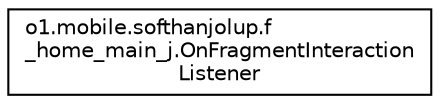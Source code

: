 digraph "Graphical Class Hierarchy"
{
 // LATEX_PDF_SIZE
  edge [fontname="Helvetica",fontsize="10",labelfontname="Helvetica",labelfontsize="10"];
  node [fontname="Helvetica",fontsize="10",shape=record];
  rankdir="LR";
  Node0 [label="o1.mobile.softhanjolup.f\l_home_main_j.OnFragmentInteraction\lListener",height=0.2,width=0.4,color="black", fillcolor="white", style="filled",URL="$interfaceo1_1_1mobile_1_1softhanjolup_1_1f__home__main__j_1_1_on_fragment_interaction_listener.html",tooltip=" "];
}

